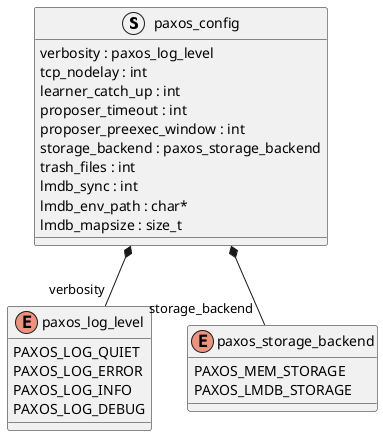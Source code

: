 @startuml paxos_config

' online plantuml server : https://www.plantuml.com/plantuml/uml/

' Configuration
struct paxos_config
{ 
    {field} verbosity : paxos_log_level
    {field} tcp_nodelay : int
    {field} learner_catch_up : int
    {field} proposer_timeout : int
    {field} proposer_preexec_window : int
    {field} storage_backend : paxos_storage_backend
    {field} trash_files : int
    {field} lmdb_sync : int
    {field} lmdb_env_path : char*
    {field} lmdb_mapsize : size_t
}

enum paxos_log_level {
    PAXOS_LOG_QUIET
	PAXOS_LOG_ERROR
	PAXOS_LOG_INFO
	PAXOS_LOG_DEBUG
}

paxos_config *-- "verbosity" paxos_log_level

enum paxos_storage_backend {
	PAXOS_MEM_STORAGE
	PAXOS_LMDB_STORAGE
}

paxos_config *-- "storage_backend" paxos_storage_backend

@enduml

